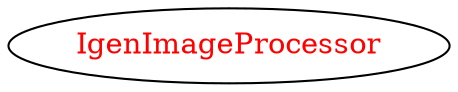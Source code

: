 digraph dependencyGraph {
 concentrate=true;
 ranksep="2.0";
 rankdir="LR"; 
 splines="ortho";
"IgenImageProcessor" [fontcolor="red"];
}
